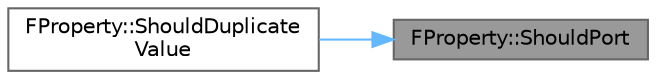 digraph "FProperty::ShouldPort"
{
 // INTERACTIVE_SVG=YES
 // LATEX_PDF_SIZE
  bgcolor="transparent";
  edge [fontname=Helvetica,fontsize=10,labelfontname=Helvetica,labelfontsize=10];
  node [fontname=Helvetica,fontsize=10,shape=box,height=0.2,width=0.4];
  rankdir="RL";
  Node1 [id="Node000001",label="FProperty::ShouldPort",height=0.2,width=0.4,color="gray40", fillcolor="grey60", style="filled", fontcolor="black",tooltip=" "];
  Node1 -> Node2 [id="edge1_Node000001_Node000002",dir="back",color="steelblue1",style="solid",tooltip=" "];
  Node2 [id="Node000002",label="FProperty::ShouldDuplicate\lValue",height=0.2,width=0.4,color="grey40", fillcolor="white", style="filled",URL="$d9/dbc/classFProperty.html#a000dae1c6421d0c7b0ce44048c7cac70",tooltip="Determines whether this property value is eligible for copying when duplicating an object."];
}
